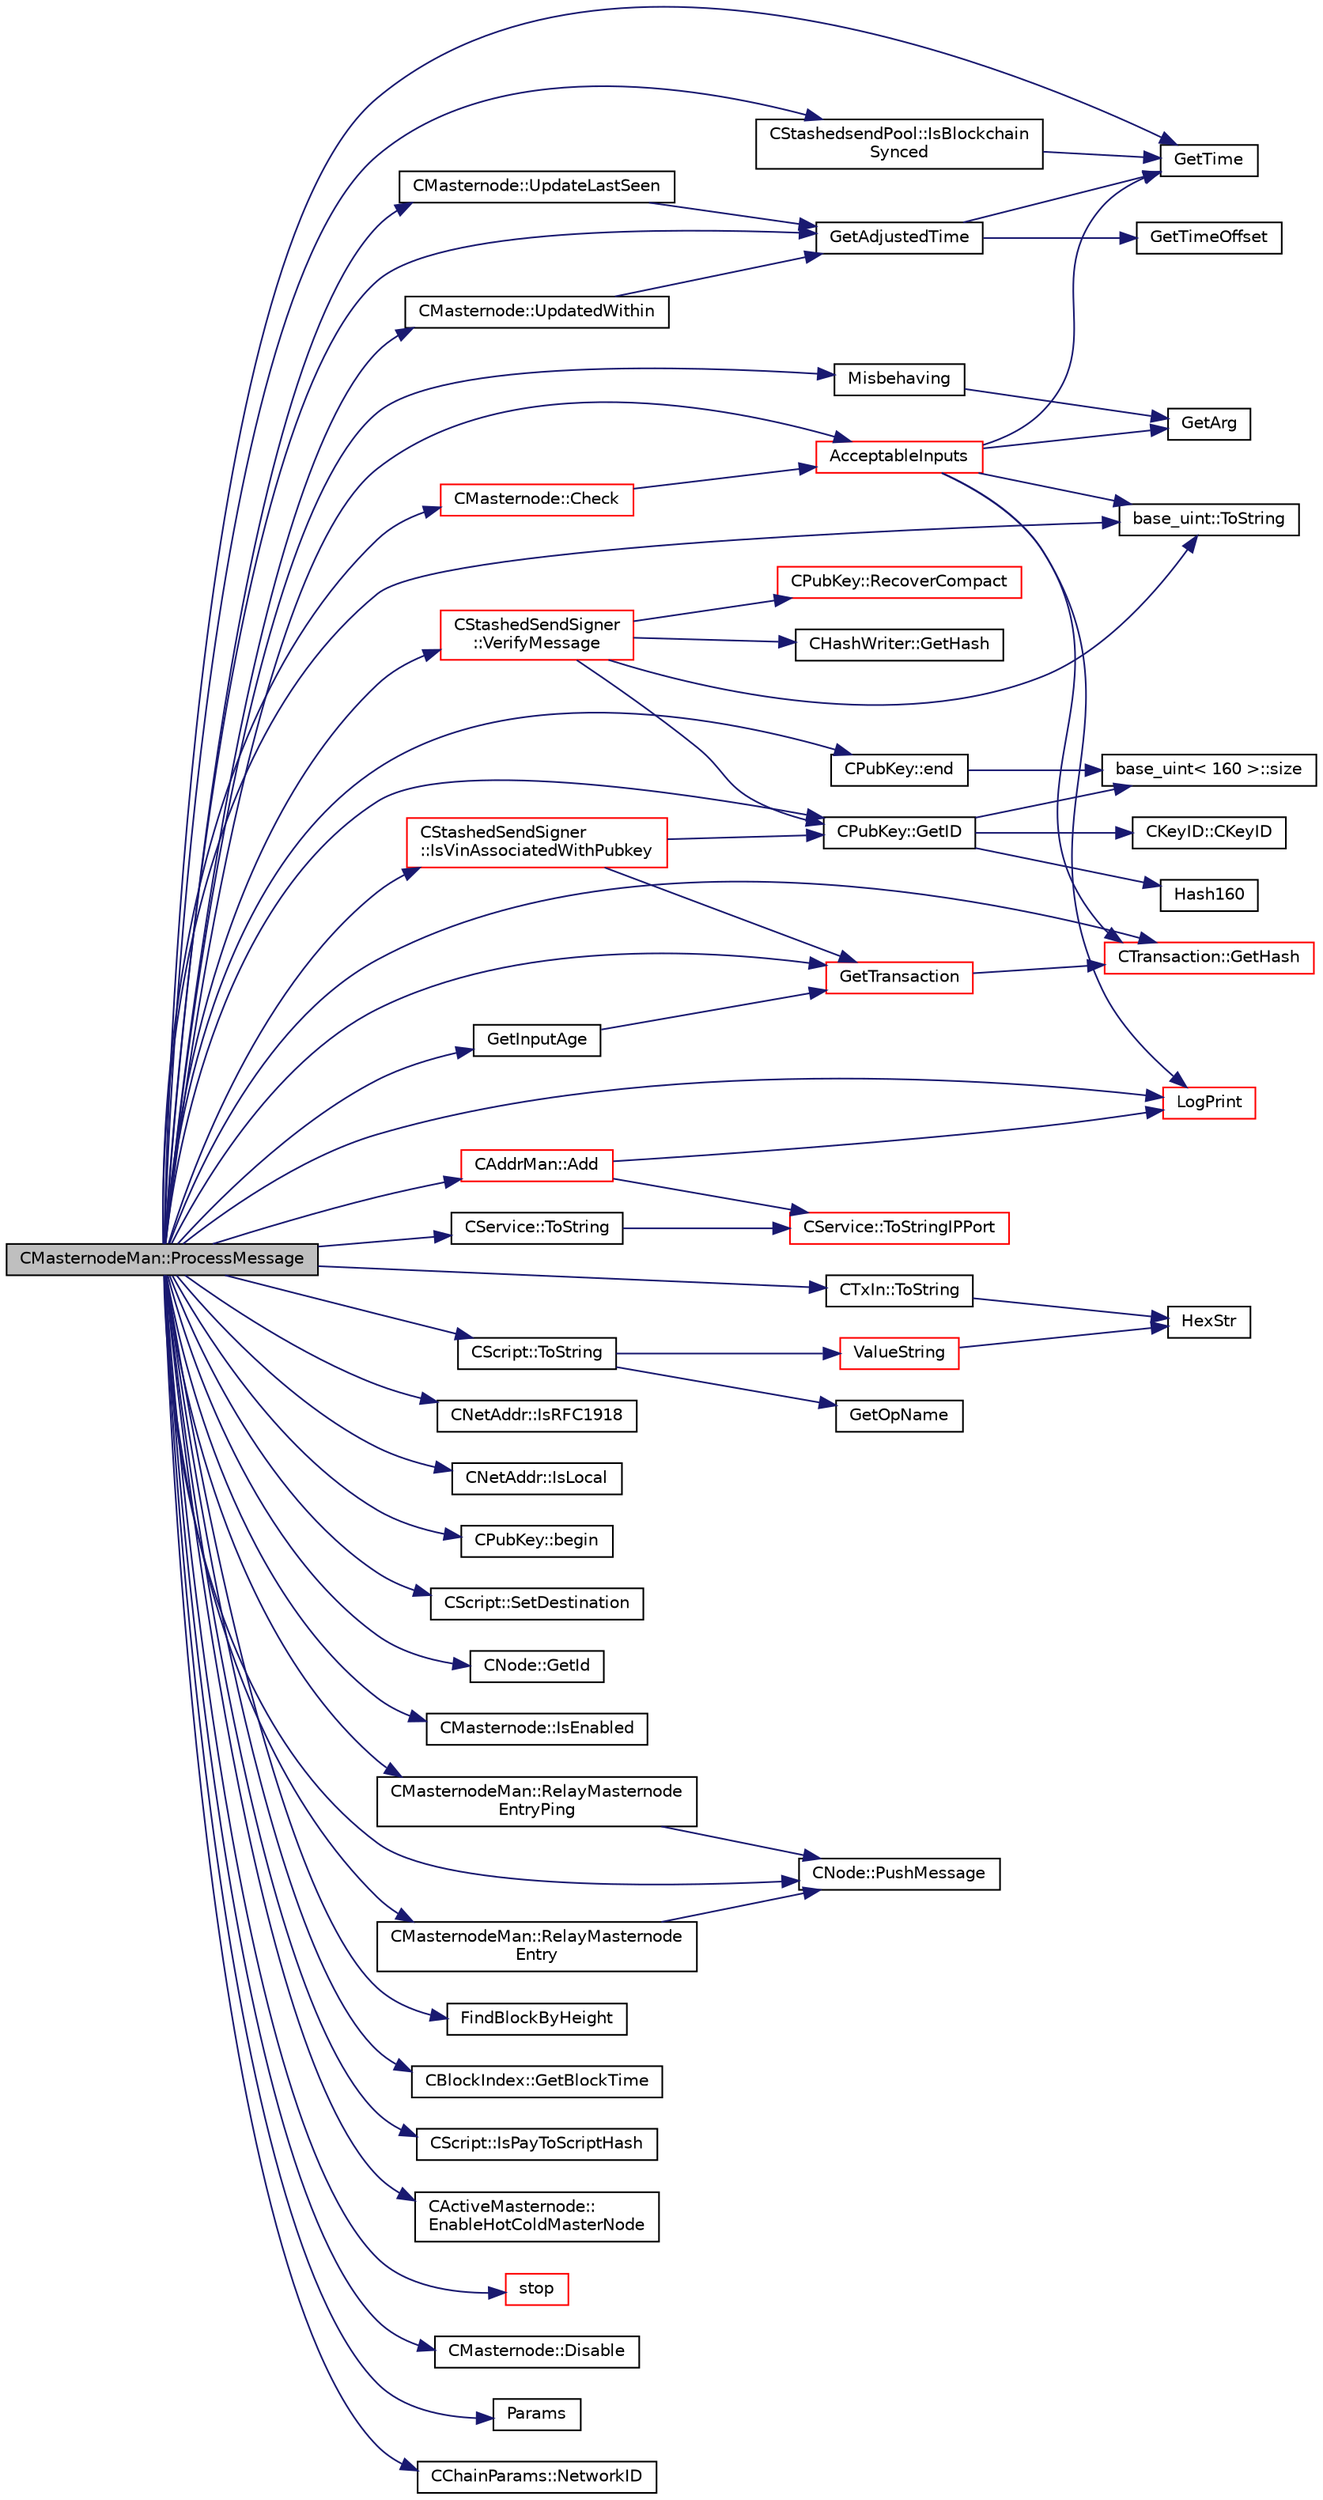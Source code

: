 digraph "CMasternodeMan::ProcessMessage"
{
  edge [fontname="Helvetica",fontsize="10",labelfontname="Helvetica",labelfontsize="10"];
  node [fontname="Helvetica",fontsize="10",shape=record];
  rankdir="LR";
  Node1911 [label="CMasternodeMan::ProcessMessage",height=0.2,width=0.4,color="black", fillcolor="grey75", style="filled", fontcolor="black"];
  Node1911 -> Node1912 [color="midnightblue",fontsize="10",style="solid",fontname="Helvetica"];
  Node1912 [label="CStashedsendPool::IsBlockchain\lSynced",height=0.2,width=0.4,color="black", fillcolor="white", style="filled",URL="$dd/d8a/class_c_stashedsend_pool.html#ac16a6c8b1f65273204453d723423acf9",tooltip="from masternode-sync.h "];
  Node1912 -> Node1913 [color="midnightblue",fontsize="10",style="solid",fontname="Helvetica"];
  Node1913 [label="GetTime",height=0.2,width=0.4,color="black", fillcolor="white", style="filled",URL="$df/d2d/util_8cpp.html#a46fac5fba8ba905b5f9acb364f5d8c6f"];
  Node1911 -> Node1914 [color="midnightblue",fontsize="10",style="solid",fontname="Helvetica"];
  Node1914 [label="GetAdjustedTime",height=0.2,width=0.4,color="black", fillcolor="white", style="filled",URL="$df/d2d/util_8cpp.html#a09f81b9c7650f898cf3cf305b87547e6"];
  Node1914 -> Node1913 [color="midnightblue",fontsize="10",style="solid",fontname="Helvetica"];
  Node1914 -> Node1915 [color="midnightblue",fontsize="10",style="solid",fontname="Helvetica"];
  Node1915 [label="GetTimeOffset",height=0.2,width=0.4,color="black", fillcolor="white", style="filled",URL="$df/d2d/util_8cpp.html#a50ca5344c75631267633f15cfe5e983e"];
  Node1911 -> Node1916 [color="midnightblue",fontsize="10",style="solid",fontname="Helvetica"];
  Node1916 [label="CTxIn::ToString",height=0.2,width=0.4,color="black", fillcolor="white", style="filled",URL="$de/da8/class_c_tx_in.html#a9f3dcba8a979ca7007448f8ad1d3c4c1"];
  Node1916 -> Node1917 [color="midnightblue",fontsize="10",style="solid",fontname="Helvetica"];
  Node1917 [label="HexStr",height=0.2,width=0.4,color="black", fillcolor="white", style="filled",URL="$d8/d3c/util_8h.html#ace13a819ca4e98c22847d26b3b357e75"];
  Node1911 -> Node1918 [color="midnightblue",fontsize="10",style="solid",fontname="Helvetica"];
  Node1918 [label="CNetAddr::IsRFC1918",height=0.2,width=0.4,color="black", fillcolor="white", style="filled",URL="$d3/dc3/class_c_net_addr.html#a6c6d7376d8d0ae4c7cb0893add58069f"];
  Node1911 -> Node1919 [color="midnightblue",fontsize="10",style="solid",fontname="Helvetica"];
  Node1919 [label="CNetAddr::IsLocal",height=0.2,width=0.4,color="black", fillcolor="white", style="filled",URL="$d3/dc3/class_c_net_addr.html#a857bfcf95814b7d6ef4db309c84f179d"];
  Node1911 -> Node1920 [color="midnightblue",fontsize="10",style="solid",fontname="Helvetica"];
  Node1920 [label="CPubKey::begin",height=0.2,width=0.4,color="black", fillcolor="white", style="filled",URL="$da/d4e/class_c_pub_key.html#a859ab9909d68092d6d4fc739237ab358"];
  Node1911 -> Node1921 [color="midnightblue",fontsize="10",style="solid",fontname="Helvetica"];
  Node1921 [label="CPubKey::end",height=0.2,width=0.4,color="black", fillcolor="white", style="filled",URL="$da/d4e/class_c_pub_key.html#a1d6fb1ec2b45fb229f549215d6a23dbc"];
  Node1921 -> Node1922 [color="midnightblue",fontsize="10",style="solid",fontname="Helvetica"];
  Node1922 [label="base_uint\< 160 \>::size",height=0.2,width=0.4,color="black", fillcolor="white", style="filled",URL="$da/df7/classbase__uint.html#a1f49b034e686269601ea89b0319b8004"];
  Node1911 -> Node1923 [color="midnightblue",fontsize="10",style="solid",fontname="Helvetica"];
  Node1923 [label="CService::ToString",height=0.2,width=0.4,color="black", fillcolor="white", style="filled",URL="$d3/dcc/class_c_service.html#a225473158bc07c87a6a862160d73cfea"];
  Node1923 -> Node1924 [color="midnightblue",fontsize="10",style="solid",fontname="Helvetica"];
  Node1924 [label="CService::ToStringIPPort",height=0.2,width=0.4,color="red", fillcolor="white", style="filled",URL="$d3/dcc/class_c_service.html#a224204c838b12eeb49ca7eabe6f75004"];
  Node1911 -> Node1938 [color="midnightblue",fontsize="10",style="solid",fontname="Helvetica"];
  Node1938 [label="CScript::ToString",height=0.2,width=0.4,color="black", fillcolor="white", style="filled",URL="$d9/d4b/class_c_script.html#a75ea7216fa3b083fe7efffe72704c3b7"];
  Node1938 -> Node1939 [color="midnightblue",fontsize="10",style="solid",fontname="Helvetica"];
  Node1939 [label="ValueString",height=0.2,width=0.4,color="red", fillcolor="white", style="filled",URL="$dd/d0f/script_8cpp.html#ab545c0a3638ba9151370e91fac78f48d"];
  Node1939 -> Node1917 [color="midnightblue",fontsize="10",style="solid",fontname="Helvetica"];
  Node1938 -> Node1941 [color="midnightblue",fontsize="10",style="solid",fontname="Helvetica"];
  Node1941 [label="GetOpName",height=0.2,width=0.4,color="black", fillcolor="white", style="filled",URL="$dd/d0f/script_8cpp.html#a573587022d52d3542eb6fbf5a1190489"];
  Node1911 -> Node1942 [color="midnightblue",fontsize="10",style="solid",fontname="Helvetica"];
  Node1942 [label="CScript::SetDestination",height=0.2,width=0.4,color="black", fillcolor="white", style="filled",URL="$d9/d4b/class_c_script.html#ad1b5a9077241aa06116040c4f1b7c31e"];
  Node1911 -> Node1943 [color="midnightblue",fontsize="10",style="solid",fontname="Helvetica"];
  Node1943 [label="CPubKey::GetID",height=0.2,width=0.4,color="black", fillcolor="white", style="filled",URL="$da/d4e/class_c_pub_key.html#a2675f7e6f72eff68e7a5227289feb021"];
  Node1943 -> Node1944 [color="midnightblue",fontsize="10",style="solid",fontname="Helvetica"];
  Node1944 [label="CKeyID::CKeyID",height=0.2,width=0.4,color="black", fillcolor="white", style="filled",URL="$dd/d88/class_c_key_i_d.html#a01dbd3c37820a2ffe89d106c6a7cf53d"];
  Node1943 -> Node1945 [color="midnightblue",fontsize="10",style="solid",fontname="Helvetica"];
  Node1945 [label="Hash160",height=0.2,width=0.4,color="black", fillcolor="white", style="filled",URL="$db/dfb/hash_8h.html#a4490f70ddae16e9e48460a0416a48a6b"];
  Node1943 -> Node1922 [color="midnightblue",fontsize="10",style="solid",fontname="Helvetica"];
  Node1911 -> Node1946 [color="midnightblue",fontsize="10",style="solid",fontname="Helvetica"];
  Node1946 [label="Misbehaving",height=0.2,width=0.4,color="black", fillcolor="white", style="filled",URL="$df/d0a/main_8cpp.html#a387fdffa0ff52dde6b7d1c2991a9bdac",tooltip="Increase a node&#39;s misbehavior score. "];
  Node1946 -> Node1947 [color="midnightblue",fontsize="10",style="solid",fontname="Helvetica"];
  Node1947 [label="GetArg",height=0.2,width=0.4,color="black", fillcolor="white", style="filled",URL="$df/d2d/util_8cpp.html#a24f685720bf40370e5bd2a192ad50cd8",tooltip="Return string argument or default value. "];
  Node1911 -> Node1948 [color="midnightblue",fontsize="10",style="solid",fontname="Helvetica"];
  Node1948 [label="CNode::GetId",height=0.2,width=0.4,color="black", fillcolor="white", style="filled",URL="$d1/d64/class_c_node.html#a157903f7830c0dfbf6a93852066f0b8f"];
  Node1911 -> Node1949 [color="midnightblue",fontsize="10",style="solid",fontname="Helvetica"];
  Node1949 [label="CStashedSendSigner\l::VerifyMessage",height=0.2,width=0.4,color="red", fillcolor="white", style="filled",URL="$da/d0a/class_c_stashed_send_signer.html#a917e4eb567f2005a73ef59bafcf46bd4",tooltip="Verify the message, returns true if succcessful. "];
  Node1949 -> Node1950 [color="midnightblue",fontsize="10",style="solid",fontname="Helvetica"];
  Node1950 [label="CPubKey::RecoverCompact",height=0.2,width=0.4,color="red", fillcolor="white", style="filled",URL="$da/d4e/class_c_pub_key.html#a169505e735a02db385486b0affeb565c"];
  Node1949 -> Node1988 [color="midnightblue",fontsize="10",style="solid",fontname="Helvetica"];
  Node1988 [label="CHashWriter::GetHash",height=0.2,width=0.4,color="black", fillcolor="white", style="filled",URL="$d2/def/class_c_hash_writer.html#ae94a937211502eabf19477630090093a"];
  Node1949 -> Node1943 [color="midnightblue",fontsize="10",style="solid",fontname="Helvetica"];
  Node1949 -> Node1990 [color="midnightblue",fontsize="10",style="solid",fontname="Helvetica"];
  Node1990 [label="base_uint::ToString",height=0.2,width=0.4,color="black", fillcolor="white", style="filled",URL="$da/df7/classbase__uint.html#acccba4d9d51a0c36261718ca0cbb293b"];
  Node1911 -> Node1991 [color="midnightblue",fontsize="10",style="solid",fontname="Helvetica"];
  Node1991 [label="CMasternode::UpdatedWithin",height=0.2,width=0.4,color="black", fillcolor="white", style="filled",URL="$d6/dac/class_c_masternode.html#a17a47a46119850be455485147c377bc5"];
  Node1991 -> Node1914 [color="midnightblue",fontsize="10",style="solid",fontname="Helvetica"];
  Node1911 -> Node1992 [color="midnightblue",fontsize="10",style="solid",fontname="Helvetica"];
  Node1992 [label="CMasternode::UpdateLastSeen",height=0.2,width=0.4,color="black", fillcolor="white", style="filled",URL="$d6/dac/class_c_masternode.html#a4df24cd487ed7080727d3f93b87e31ff"];
  Node1992 -> Node1914 [color="midnightblue",fontsize="10",style="solid",fontname="Helvetica"];
  Node1911 -> Node1993 [color="midnightblue",fontsize="10",style="solid",fontname="Helvetica"];
  Node1993 [label="CMasternode::Check",height=0.2,width=0.4,color="red", fillcolor="white", style="filled",URL="$d6/dac/class_c_masternode.html#a6c5f883b797298678c1cf814faab09a5"];
  Node1993 -> Node1995 [color="midnightblue",fontsize="10",style="solid",fontname="Helvetica"];
  Node1995 [label="AcceptableInputs",height=0.2,width=0.4,color="red", fillcolor="white", style="filled",URL="$df/d0a/main_8cpp.html#a05dc3f6629734b6d3a233a00e0333aac"];
  Node1995 -> Node2013 [color="midnightblue",fontsize="10",style="solid",fontname="Helvetica"];
  Node2013 [label="CTransaction::GetHash",height=0.2,width=0.4,color="red", fillcolor="white", style="filled",URL="$df/d43/class_c_transaction.html#a0b46d80e82ca324e82c2ce3fc1492bfa"];
  Node1995 -> Node1990 [color="midnightblue",fontsize="10",style="solid",fontname="Helvetica"];
  Node1995 -> Node1913 [color="midnightblue",fontsize="10",style="solid",fontname="Helvetica"];
  Node1995 -> Node1947 [color="midnightblue",fontsize="10",style="solid",fontname="Helvetica"];
  Node1995 -> Node2040 [color="midnightblue",fontsize="10",style="solid",fontname="Helvetica"];
  Node2040 [label="LogPrint",height=0.2,width=0.4,color="red", fillcolor="white", style="filled",URL="$d8/d3c/util_8h.html#aab1f837a2366f424bdc996fdf6352171"];
  Node1911 -> Node2086 [color="midnightblue",fontsize="10",style="solid",fontname="Helvetica"];
  Node2086 [label="CMasternode::IsEnabled",height=0.2,width=0.4,color="black", fillcolor="white", style="filled",URL="$d6/dac/class_c_masternode.html#a08782379f6ba10e9087b39f0cef19bce"];
  Node1911 -> Node2087 [color="midnightblue",fontsize="10",style="solid",fontname="Helvetica"];
  Node2087 [label="CMasternodeMan::RelayMasternode\lEntry",height=0.2,width=0.4,color="black", fillcolor="white", style="filled",URL="$dc/d6b/class_c_masternode_man.html#a27797aa9e0586f4d3eee2cdb7f7ca371"];
  Node2087 -> Node2088 [color="midnightblue",fontsize="10",style="solid",fontname="Helvetica"];
  Node2088 [label="CNode::PushMessage",height=0.2,width=0.4,color="black", fillcolor="white", style="filled",URL="$d1/d64/class_c_node.html#a204fda3d33404cb37698c085b1583ab2"];
  Node1911 -> Node2089 [color="midnightblue",fontsize="10",style="solid",fontname="Helvetica"];
  Node2089 [label="CStashedSendSigner\l::IsVinAssociatedWithPubkey",height=0.2,width=0.4,color="red", fillcolor="white", style="filled",URL="$da/d0a/class_c_stashed_send_signer.html#aaca192c63b69266a4ac439051d3bbf58",tooltip="Is the inputs associated with this public key? (and there is 20000 ION - checking if valid masternode..."];
  Node2089 -> Node1943 [color="midnightblue",fontsize="10",style="solid",fontname="Helvetica"];
  Node2089 -> Node2091 [color="midnightblue",fontsize="10",style="solid",fontname="Helvetica"];
  Node2091 [label="GetTransaction",height=0.2,width=0.4,color="red", fillcolor="white", style="filled",URL="$df/d0a/main_8cpp.html#a7d2a4633e4e0e8e4cb9c881d45a496b5"];
  Node2091 -> Node2013 [color="midnightblue",fontsize="10",style="solid",fontname="Helvetica"];
  Node1911 -> Node2040 [color="midnightblue",fontsize="10",style="solid",fontname="Helvetica"];
  Node1911 -> Node1995 [color="midnightblue",fontsize="10",style="solid",fontname="Helvetica"];
  Node1911 -> Node2096 [color="midnightblue",fontsize="10",style="solid",fontname="Helvetica"];
  Node2096 [label="GetInputAge",height=0.2,width=0.4,color="black", fillcolor="white", style="filled",URL="$df/d0a/main_8cpp.html#ae137d76bbcaf8d65fab905889b504e26"];
  Node2096 -> Node2091 [color="midnightblue",fontsize="10",style="solid",fontname="Helvetica"];
  Node1911 -> Node2091 [color="midnightblue",fontsize="10",style="solid",fontname="Helvetica"];
  Node1911 -> Node2097 [color="midnightblue",fontsize="10",style="solid",fontname="Helvetica"];
  Node2097 [label="FindBlockByHeight",height=0.2,width=0.4,color="black", fillcolor="white", style="filled",URL="$df/d0a/main_8cpp.html#ade250148b45238c340427a491d210d0a"];
  Node1911 -> Node2098 [color="midnightblue",fontsize="10",style="solid",fontname="Helvetica"];
  Node2098 [label="CBlockIndex::GetBlockTime",height=0.2,width=0.4,color="black", fillcolor="white", style="filled",URL="$d3/dbd/class_c_block_index.html#a9fe0d4463c07c466f66252e8eec25f5c"];
  Node1911 -> Node2099 [color="midnightblue",fontsize="10",style="solid",fontname="Helvetica"];
  Node2099 [label="CAddrMan::Add",height=0.2,width=0.4,color="red", fillcolor="white", style="filled",URL="$d1/dc7/class_c_addr_man.html#a03fcc7109b5f014760dc50a81f68c5ec"];
  Node2099 -> Node2040 [color="midnightblue",fontsize="10",style="solid",fontname="Helvetica"];
  Node2099 -> Node1924 [color="midnightblue",fontsize="10",style="solid",fontname="Helvetica"];
  Node1911 -> Node2025 [color="midnightblue",fontsize="10",style="solid",fontname="Helvetica"];
  Node2025 [label="CScript::IsPayToScriptHash",height=0.2,width=0.4,color="black", fillcolor="white", style="filled",URL="$d9/d4b/class_c_script.html#a0c3729c606d318923dc06f95d85a0971"];
  Node1911 -> Node2101 [color="midnightblue",fontsize="10",style="solid",fontname="Helvetica"];
  Node2101 [label="CActiveMasternode::\lEnableHotColdMasterNode",height=0.2,width=0.4,color="black", fillcolor="white", style="filled",URL="$d9/d29/class_c_active_masternode.html#a2ab446c7b350b9971089c27f83b9ebb0"];
  Node1911 -> Node2013 [color="midnightblue",fontsize="10",style="solid",fontname="Helvetica"];
  Node1911 -> Node1990 [color="midnightblue",fontsize="10",style="solid",fontname="Helvetica"];
  Node1911 -> Node2102 [color="midnightblue",fontsize="10",style="solid",fontname="Helvetica"];
  Node2102 [label="stop",height=0.2,width=0.4,color="red", fillcolor="white", style="filled",URL="$d6/d76/rpcserver_8cpp.html#a7ed4eb27f00f40cee8c15108916e8d71"];
  Node1911 -> Node2104 [color="midnightblue",fontsize="10",style="solid",fontname="Helvetica"];
  Node2104 [label="CMasternode::Disable",height=0.2,width=0.4,color="black", fillcolor="white", style="filled",URL="$d6/dac/class_c_masternode.html#a40bb75d346e39972c38321d3a62db5e0"];
  Node1911 -> Node2105 [color="midnightblue",fontsize="10",style="solid",fontname="Helvetica"];
  Node2105 [label="CMasternodeMan::RelayMasternode\lEntryPing",height=0.2,width=0.4,color="black", fillcolor="white", style="filled",URL="$dc/d6b/class_c_masternode_man.html#a9286585fc75e63f34bb372c194ace81a"];
  Node2105 -> Node2088 [color="midnightblue",fontsize="10",style="solid",fontname="Helvetica"];
  Node1911 -> Node1913 [color="midnightblue",fontsize="10",style="solid",fontname="Helvetica"];
  Node1911 -> Node2088 [color="midnightblue",fontsize="10",style="solid",fontname="Helvetica"];
  Node1911 -> Node2001 [color="midnightblue",fontsize="10",style="solid",fontname="Helvetica"];
  Node2001 [label="Params",height=0.2,width=0.4,color="black", fillcolor="white", style="filled",URL="$df/dbf/chainparams_8cpp.html#ace5c5b706d71a324a417dd2db394fd4a",tooltip="Return the currently selected parameters. "];
  Node1911 -> Node2002 [color="midnightblue",fontsize="10",style="solid",fontname="Helvetica"];
  Node2002 [label="CChainParams::NetworkID",height=0.2,width=0.4,color="black", fillcolor="white", style="filled",URL="$d1/d4f/class_c_chain_params.html#a90dc493ec0c0325c98c3ac06eb99862b"];
}
